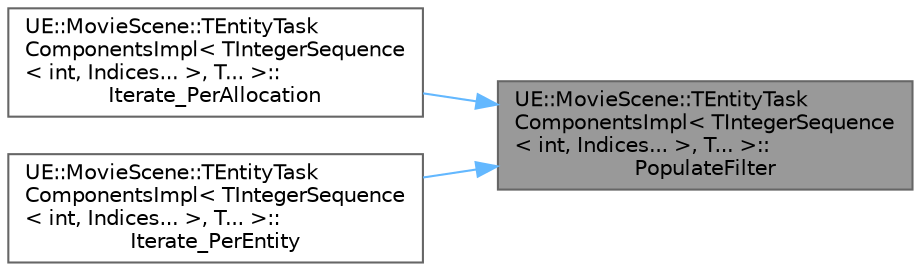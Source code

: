 digraph "UE::MovieScene::TEntityTaskComponentsImpl&lt; TIntegerSequence&lt; int, Indices... &gt;, T... &gt;::PopulateFilter"
{
 // INTERACTIVE_SVG=YES
 // LATEX_PDF_SIZE
  bgcolor="transparent";
  edge [fontname=Helvetica,fontsize=10,labelfontname=Helvetica,labelfontsize=10];
  node [fontname=Helvetica,fontsize=10,shape=box,height=0.2,width=0.4];
  rankdir="RL";
  Node1 [id="Node000001",label="UE::MovieScene::TEntityTask\lComponentsImpl\< TIntegerSequence\l\< int, Indices... \>, T... \>::\lPopulateFilter",height=0.2,width=0.4,color="gray40", fillcolor="grey60", style="filled", fontcolor="black",tooltip="Utility function called when the task is dispatched to populate the filter based on our component typ..."];
  Node1 -> Node2 [id="edge1_Node000001_Node000002",dir="back",color="steelblue1",style="solid",tooltip=" "];
  Node2 [id="Node000002",label="UE::MovieScene::TEntityTask\lComponentsImpl\< TIntegerSequence\l\< int, Indices... \>, T... \>::\lIterate_PerAllocation",height=0.2,width=0.4,color="grey40", fillcolor="white", style="filled",URL="$d5/da7/structUE_1_1MovieScene_1_1TEntityTaskComponentsImpl_3_01TIntegerSequence_3_01int_00_01Indices_8_8_8_01_4_00_01T_8_8_8_01_4.html#a7db4b373230de628d02d82e72c588516",tooltip="Perform a thread-safe iteration of all matching allocations within the specified entity manager using..."];
  Node1 -> Node3 [id="edge2_Node000001_Node000003",dir="back",color="steelblue1",style="solid",tooltip=" "];
  Node3 [id="Node000003",label="UE::MovieScene::TEntityTask\lComponentsImpl\< TIntegerSequence\l\< int, Indices... \>, T... \>::\lIterate_PerEntity",height=0.2,width=0.4,color="grey40", fillcolor="white", style="filled",URL="$d5/da7/structUE_1_1MovieScene_1_1TEntityTaskComponentsImpl_3_01TIntegerSequence_3_01int_00_01Indices_8_8_8_01_4_00_01T_8_8_8_01_4.html#ad042ad8020104dd8801aa8c1a45dc85a",tooltip="Perform a thread-safe iteration of all matching entities specified entity manager using this task,..."];
}
